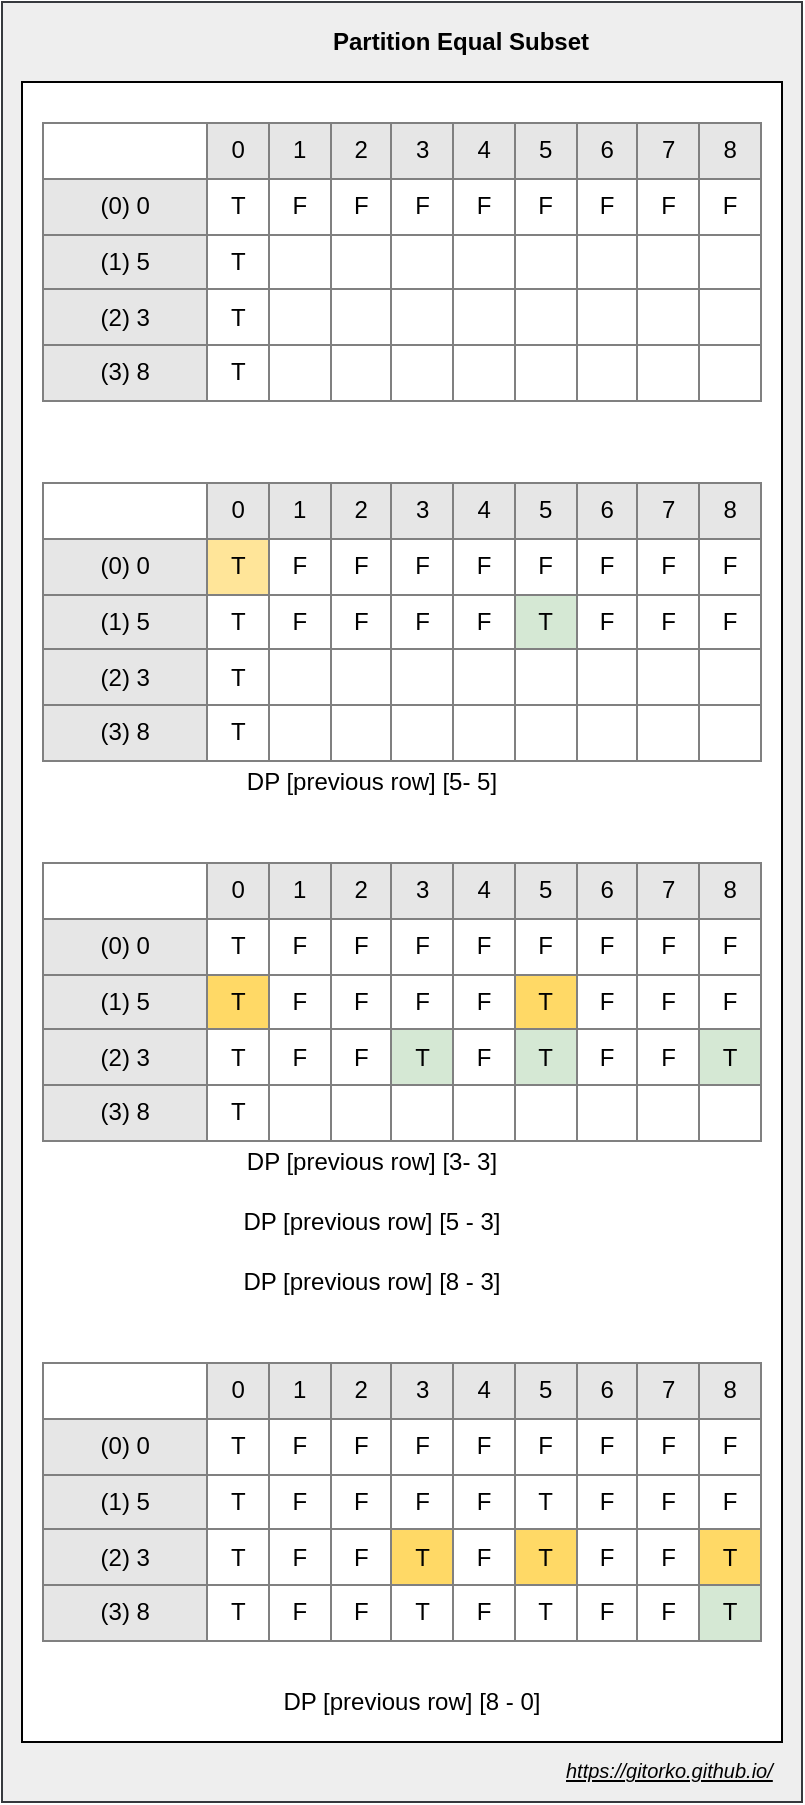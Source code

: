 <mxfile version="12.6.5" type="device"><diagram id="l_gKkpV8gHAn2WTWgXcG" name="Page-1"><mxGraphModel dx="4187" dy="5240" grid="1" gridSize="10" guides="1" tooltips="1" connect="1" arrows="1" fold="1" page="1" pageScale="1" pageWidth="500" pageHeight="1200" math="0" shadow="0"><root><mxCell id="0"/><mxCell id="1" parent="0"/><mxCell id="32xTqW1vsjAAkimX4aer-8" value="" style="rounded=0;whiteSpace=wrap;html=1;fillColor=#eeeeee;strokeColor=#36393d;" parent="1" vertex="1"><mxGeometry x="-440.0" y="-2340" width="400" height="900" as="geometry"/></mxCell><mxCell id="32xTqW1vsjAAkimX4aer-7" value="" style="rounded=0;whiteSpace=wrap;html=1;" parent="1" vertex="1"><mxGeometry x="-430.0" y="-2300" width="380" height="830" as="geometry"/></mxCell><mxCell id="OYWhIVPoLaPDVIx-nMd9-1" value="&lt;table border=&quot;1&quot; width=&quot;100%&quot; style=&quot;width: 100% ; height: 100% ; border-collapse: collapse&quot;&gt;&lt;tbody&gt;&lt;tr&gt;&lt;td align=&quot;center&quot;&gt;&lt;br&gt;&lt;/td&gt;&lt;td align=&quot;center&quot; style=&quot;background-color: rgb(230 , 230 , 230)&quot;&gt;0&lt;/td&gt;&lt;td align=&quot;center&quot; style=&quot;background-color: rgb(230 , 230 , 230)&quot;&gt;1&lt;/td&gt;&lt;td style=&quot;text-align: center ; background-color: rgb(230 , 230 , 230)&quot;&gt;2&lt;/td&gt;&lt;td style=&quot;text-align: center ; background-color: rgb(230 , 230 , 230)&quot;&gt;3&lt;/td&gt;&lt;td style=&quot;text-align: center ; background-color: rgb(230 , 230 , 230)&quot;&gt;4&lt;/td&gt;&lt;td style=&quot;text-align: center ; background-color: rgb(230 , 230 , 230)&quot;&gt;5&lt;/td&gt;&lt;td style=&quot;text-align: center ; background-color: rgb(230 , 230 , 230)&quot;&gt;6&lt;/td&gt;&lt;td style=&quot;text-align: center ; background-color: rgb(230 , 230 , 230)&quot;&gt;7&lt;/td&gt;&lt;td style=&quot;text-align: center ; background-color: rgb(230 , 230 , 230)&quot;&gt;8&lt;/td&gt;&lt;/tr&gt;&lt;tr&gt;&lt;td style=&quot;text-align: center ; background-color: rgb(230 , 230 , 230)&quot;&gt;(0) 0&lt;/td&gt;&lt;td align=&quot;center&quot;&gt;T&lt;/td&gt;&lt;td align=&quot;center&quot;&gt;F&lt;/td&gt;&lt;td style=&quot;text-align: center&quot;&gt;F&lt;/td&gt;&lt;td style=&quot;text-align: center&quot;&gt;F&lt;/td&gt;&lt;td style=&quot;text-align: center&quot;&gt;F&lt;/td&gt;&lt;td style=&quot;text-align: center&quot;&gt;F&lt;/td&gt;&lt;td style=&quot;text-align: center&quot;&gt;F&lt;/td&gt;&lt;td style=&quot;text-align: center&quot;&gt;F&lt;/td&gt;&lt;td style=&quot;text-align: center&quot;&gt;F&lt;/td&gt;&lt;/tr&gt;&lt;tr&gt;&lt;td align=&quot;center&quot; style=&quot;background-color: rgb(230 , 230 , 230)&quot;&gt;(1) 5&lt;/td&gt;&lt;td align=&quot;center&quot;&gt;T&lt;/td&gt;&lt;td align=&quot;center&quot;&gt;&lt;br&gt;&lt;/td&gt;&lt;td&gt;&lt;br&gt;&lt;/td&gt;&lt;td&gt;&lt;br&gt;&lt;/td&gt;&lt;td&gt;&lt;br&gt;&lt;/td&gt;&lt;td&gt;&lt;br&gt;&lt;/td&gt;&lt;td&gt;&lt;br&gt;&lt;/td&gt;&lt;td&gt;&lt;br&gt;&lt;/td&gt;&lt;td&gt;&lt;br&gt;&lt;/td&gt;&lt;/tr&gt;&lt;tr&gt;&lt;td style=&quot;text-align: center ; background-color: rgb(230 , 230 , 230)&quot;&gt;(2) 3&lt;/td&gt;&lt;td style=&quot;text-align: center&quot;&gt;T&lt;/td&gt;&lt;td&gt;&lt;br&gt;&lt;/td&gt;&lt;td&gt;&lt;br&gt;&lt;/td&gt;&lt;td&gt;&lt;br&gt;&lt;/td&gt;&lt;td&gt;&lt;br&gt;&lt;/td&gt;&lt;td&gt;&lt;br&gt;&lt;/td&gt;&lt;td&gt;&lt;br&gt;&lt;/td&gt;&lt;td&gt;&lt;br&gt;&lt;/td&gt;&lt;td&gt;&lt;br&gt;&lt;/td&gt;&lt;/tr&gt;&lt;tr&gt;&lt;td style=&quot;text-align: center ; background-color: rgb(230 , 230 , 230)&quot;&gt;(3) 8&lt;/td&gt;&lt;td style=&quot;text-align: center&quot;&gt;T&lt;/td&gt;&lt;td&gt;&lt;br&gt;&lt;/td&gt;&lt;td&gt;&lt;br&gt;&lt;/td&gt;&lt;td&gt;&lt;br&gt;&lt;/td&gt;&lt;td&gt;&lt;br&gt;&lt;/td&gt;&lt;td&gt;&lt;br&gt;&lt;/td&gt;&lt;td&gt;&lt;br&gt;&lt;/td&gt;&lt;td&gt;&lt;br&gt;&lt;/td&gt;&lt;td&gt;&lt;br&gt;&lt;/td&gt;&lt;/tr&gt;&lt;/tbody&gt;&lt;/table&gt;" style="text;html=1;strokeColor=none;fillColor=none;overflow=fill;" parent="1" vertex="1"><mxGeometry x="-420.0" y="-2280" width="360" height="140" as="geometry"/></mxCell><mxCell id="32xTqW1vsjAAkimX4aer-1" value="&lt;table border=&quot;1&quot; width=&quot;100%&quot; style=&quot;width: 100% ; height: 100% ; border-collapse: collapse&quot;&gt;&lt;tbody&gt;&lt;tr&gt;&lt;td align=&quot;center&quot;&gt;&lt;br&gt;&lt;/td&gt;&lt;td align=&quot;center&quot; style=&quot;background-color: rgb(230 , 230 , 230)&quot;&gt;0&lt;/td&gt;&lt;td align=&quot;center&quot; style=&quot;background-color: rgb(230 , 230 , 230)&quot;&gt;1&lt;/td&gt;&lt;td style=&quot;text-align: center ; background-color: rgb(230 , 230 , 230)&quot;&gt;2&lt;/td&gt;&lt;td style=&quot;text-align: center ; background-color: rgb(230 , 230 , 230)&quot;&gt;3&lt;/td&gt;&lt;td style=&quot;text-align: center ; background-color: rgb(230 , 230 , 230)&quot;&gt;4&lt;/td&gt;&lt;td style=&quot;text-align: center ; background-color: rgb(230 , 230 , 230)&quot;&gt;5&lt;/td&gt;&lt;td style=&quot;text-align: center ; background-color: rgb(230 , 230 , 230)&quot;&gt;6&lt;/td&gt;&lt;td style=&quot;text-align: center ; background-color: rgb(230 , 230 , 230)&quot;&gt;7&lt;/td&gt;&lt;td style=&quot;text-align: center ; background-color: rgb(230 , 230 , 230)&quot;&gt;8&lt;/td&gt;&lt;/tr&gt;&lt;tr&gt;&lt;td style=&quot;text-align: center ; background-color: rgb(230 , 230 , 230)&quot;&gt;(0) 0&lt;/td&gt;&lt;td align=&quot;center&quot; style=&quot;background-color: rgb(255 , 229 , 153)&quot;&gt;T&lt;/td&gt;&lt;td align=&quot;center&quot;&gt;F&lt;/td&gt;&lt;td style=&quot;text-align: center&quot;&gt;F&lt;/td&gt;&lt;td style=&quot;text-align: center&quot;&gt;F&lt;/td&gt;&lt;td style=&quot;text-align: center&quot;&gt;F&lt;/td&gt;&lt;td style=&quot;text-align: center&quot;&gt;F&lt;/td&gt;&lt;td style=&quot;text-align: center&quot;&gt;F&lt;/td&gt;&lt;td style=&quot;text-align: center&quot;&gt;F&lt;/td&gt;&lt;td style=&quot;text-align: center&quot;&gt;F&lt;/td&gt;&lt;/tr&gt;&lt;tr&gt;&lt;td align=&quot;center&quot; style=&quot;background-color: rgb(230 , 230 , 230)&quot;&gt;(1) 5&lt;/td&gt;&lt;td align=&quot;center&quot;&gt;T&lt;/td&gt;&lt;td align=&quot;center&quot;&gt;F&lt;/td&gt;&lt;td style=&quot;text-align: center&quot;&gt;F&lt;/td&gt;&lt;td style=&quot;text-align: center&quot;&gt;F&lt;/td&gt;&lt;td style=&quot;text-align: center&quot;&gt;F&lt;/td&gt;&lt;td style=&quot;text-align: center ; background-color: rgb(213 , 232 , 212)&quot;&gt;T&lt;/td&gt;&lt;td style=&quot;text-align: center&quot;&gt;F&lt;/td&gt;&lt;td style=&quot;text-align: center&quot;&gt;F&lt;/td&gt;&lt;td style=&quot;text-align: center&quot;&gt;F&lt;/td&gt;&lt;/tr&gt;&lt;tr&gt;&lt;td style=&quot;text-align: center ; background-color: rgb(230 , 230 , 230)&quot;&gt;(2) 3&lt;/td&gt;&lt;td style=&quot;text-align: center&quot;&gt;T&lt;/td&gt;&lt;td&gt;&lt;br&gt;&lt;/td&gt;&lt;td&gt;&lt;br&gt;&lt;/td&gt;&lt;td&gt;&lt;br&gt;&lt;/td&gt;&lt;td&gt;&lt;br&gt;&lt;/td&gt;&lt;td&gt;&lt;br&gt;&lt;/td&gt;&lt;td&gt;&lt;br&gt;&lt;/td&gt;&lt;td&gt;&lt;br&gt;&lt;/td&gt;&lt;td&gt;&lt;br&gt;&lt;/td&gt;&lt;/tr&gt;&lt;tr&gt;&lt;td style=&quot;text-align: center ; background-color: rgb(230 , 230 , 230)&quot;&gt;(3) 8&lt;/td&gt;&lt;td style=&quot;text-align: center&quot;&gt;T&lt;/td&gt;&lt;td&gt;&lt;br&gt;&lt;/td&gt;&lt;td&gt;&lt;br&gt;&lt;/td&gt;&lt;td&gt;&lt;br&gt;&lt;/td&gt;&lt;td&gt;&lt;br&gt;&lt;/td&gt;&lt;td&gt;&lt;br&gt;&lt;/td&gt;&lt;td&gt;&lt;br&gt;&lt;/td&gt;&lt;td&gt;&lt;br&gt;&lt;/td&gt;&lt;td&gt;&lt;br&gt;&lt;/td&gt;&lt;/tr&gt;&lt;/tbody&gt;&lt;/table&gt;" style="text;html=1;strokeColor=none;fillColor=none;overflow=fill;" parent="1" vertex="1"><mxGeometry x="-420.0" y="-2100" width="360" height="140" as="geometry"/></mxCell><mxCell id="32xTqW1vsjAAkimX4aer-9" value="Partition Equal Subset" style="text;html=1;strokeColor=none;fillColor=none;align=center;verticalAlign=middle;whiteSpace=wrap;rounded=0;fontStyle=1" parent="1" vertex="1"><mxGeometry x="-288.0" y="-2330" width="155" height="20" as="geometry"/></mxCell><UserObject label="&lt;font style=&quot;font-size: 10px&quot;&gt;&lt;i&gt;&lt;u&gt;https://gitorko.github.io/&lt;/u&gt;&lt;/i&gt;&lt;/font&gt;" link="https://gitorko.github.io/" id="32xTqW1vsjAAkimX4aer-10"><mxCell style="text;html=1;" parent="1" vertex="1"><mxGeometry x="-160" y="-1470" width="110" height="30" as="geometry"/></mxCell></UserObject><mxCell id="32xTqW1vsjAAkimX4aer-11" value="DP [previous row] [5- 5]" style="text;html=1;strokeColor=none;fillColor=none;align=center;verticalAlign=middle;whiteSpace=wrap;rounded=0;" parent="1" vertex="1"><mxGeometry x="-330.0" y="-1960" width="150" height="20" as="geometry"/></mxCell><mxCell id="hdaO7qUP10nrqsz9pCJh-1" value="&lt;table border=&quot;1&quot; width=&quot;100%&quot; style=&quot;width: 100% ; height: 100% ; border-collapse: collapse&quot;&gt;&lt;tbody&gt;&lt;tr&gt;&lt;td&gt;&lt;br&gt;&lt;/td&gt;&lt;td style=&quot;background-color: rgb(230 , 230 , 230)&quot;&gt;0&lt;/td&gt;&lt;td style=&quot;background-color: rgb(230 , 230 , 230)&quot;&gt;1&lt;/td&gt;&lt;td style=&quot;background-color: rgb(230 , 230 , 230)&quot;&gt;2&lt;/td&gt;&lt;td style=&quot;background-color: rgb(230 , 230 , 230)&quot;&gt;3&lt;/td&gt;&lt;td style=&quot;background-color: rgb(230 , 230 , 230)&quot;&gt;4&lt;/td&gt;&lt;td style=&quot;background-color: rgb(230 , 230 , 230)&quot;&gt;5&lt;/td&gt;&lt;td style=&quot;background-color: rgb(230 , 230 , 230)&quot;&gt;6&lt;/td&gt;&lt;td style=&quot;background-color: rgb(230 , 230 , 230)&quot;&gt;7&lt;/td&gt;&lt;td style=&quot;background-color: rgb(230 , 230 , 230)&quot;&gt;8&lt;/td&gt;&lt;/tr&gt;&lt;tr&gt;&lt;td style=&quot;background-color: rgb(230 , 230 , 230)&quot;&gt;(0) 0&lt;/td&gt;&lt;td&gt;T&lt;/td&gt;&lt;td&gt;F&lt;/td&gt;&lt;td&gt;F&lt;/td&gt;&lt;td&gt;F&lt;/td&gt;&lt;td&gt;F&lt;/td&gt;&lt;td&gt;F&lt;/td&gt;&lt;td&gt;F&lt;/td&gt;&lt;td&gt;F&lt;/td&gt;&lt;td&gt;F&lt;/td&gt;&lt;/tr&gt;&lt;tr&gt;&lt;td style=&quot;background-color: rgb(230 , 230 , 230)&quot;&gt;(1) 5&lt;/td&gt;&lt;td style=&quot;background-color: rgb(255 , 217 , 102)&quot;&gt;T&lt;/td&gt;&lt;td&gt;F&lt;/td&gt;&lt;td&gt;F&lt;/td&gt;&lt;td&gt;F&lt;/td&gt;&lt;td&gt;F&lt;/td&gt;&lt;td style=&quot;background-color: rgb(255 , 217 , 102)&quot;&gt;T&lt;/td&gt;&lt;td&gt;F&lt;/td&gt;&lt;td&gt;F&lt;/td&gt;&lt;td&gt;F&lt;/td&gt;&lt;/tr&gt;&lt;tr&gt;&lt;td style=&quot;background-color: rgb(230 , 230 , 230)&quot;&gt;(2) 3&lt;/td&gt;&lt;td&gt;T&lt;/td&gt;&lt;td&gt;F&lt;/td&gt;&lt;td&gt;F&lt;/td&gt;&lt;td style=&quot;background-color: rgb(213 , 232 , 212)&quot;&gt;T&lt;/td&gt;&lt;td&gt;F&lt;/td&gt;&lt;td style=&quot;background-color: rgb(213 , 232 , 212)&quot;&gt;T&lt;/td&gt;&lt;td&gt;F&lt;/td&gt;&lt;td&gt;F&lt;/td&gt;&lt;td style=&quot;background-color: rgb(213 , 232 , 212)&quot;&gt;T&lt;/td&gt;&lt;/tr&gt;&lt;tr&gt;&lt;td style=&quot;background-color: rgb(230 , 230 , 230)&quot;&gt;(3) 8&lt;/td&gt;&lt;td&gt;T&lt;/td&gt;&lt;td&gt;&lt;br&gt;&lt;/td&gt;&lt;td&gt;&lt;br&gt;&lt;/td&gt;&lt;td&gt;&lt;br&gt;&lt;/td&gt;&lt;td&gt;&lt;br&gt;&lt;/td&gt;&lt;td&gt;&lt;br&gt;&lt;/td&gt;&lt;td&gt;&lt;br&gt;&lt;/td&gt;&lt;td&gt;&lt;br&gt;&lt;/td&gt;&lt;td&gt;&lt;br&gt;&lt;/td&gt;&lt;/tr&gt;&lt;/tbody&gt;&lt;/table&gt;" style="text;html=1;strokeColor=none;fillColor=none;overflow=fill;align=center;" vertex="1" parent="1"><mxGeometry x="-420.0" y="-1910" width="360" height="140" as="geometry"/></mxCell><mxCell id="hdaO7qUP10nrqsz9pCJh-2" value="DP [previous row] [3- 3]" style="text;html=1;strokeColor=none;fillColor=none;align=center;verticalAlign=middle;whiteSpace=wrap;rounded=0;" vertex="1" parent="1"><mxGeometry x="-330.0" y="-1770" width="150" height="20" as="geometry"/></mxCell><mxCell id="hdaO7qUP10nrqsz9pCJh-3" value="DP [previous row] [5 - 3]" style="text;html=1;strokeColor=none;fillColor=none;align=center;verticalAlign=middle;whiteSpace=wrap;rounded=0;" vertex="1" parent="1"><mxGeometry x="-330.0" y="-1740" width="150" height="20" as="geometry"/></mxCell><mxCell id="hdaO7qUP10nrqsz9pCJh-4" value="DP [previous row] [8 - 3]" style="text;html=1;strokeColor=none;fillColor=none;align=center;verticalAlign=middle;whiteSpace=wrap;rounded=0;" vertex="1" parent="1"><mxGeometry x="-330.0" y="-1710" width="150" height="20" as="geometry"/></mxCell><mxCell id="hdaO7qUP10nrqsz9pCJh-5" value="&lt;table border=&quot;1&quot; width=&quot;100%&quot; style=&quot;width: 100% ; height: 100% ; border-collapse: collapse&quot;&gt;&lt;tbody&gt;&lt;tr&gt;&lt;td&gt;&lt;br&gt;&lt;/td&gt;&lt;td style=&quot;background-color: rgb(230 , 230 , 230)&quot;&gt;0&lt;/td&gt;&lt;td style=&quot;background-color: rgb(230 , 230 , 230)&quot;&gt;1&lt;/td&gt;&lt;td style=&quot;background-color: rgb(230 , 230 , 230)&quot;&gt;2&lt;/td&gt;&lt;td style=&quot;background-color: rgb(230 , 230 , 230)&quot;&gt;3&lt;/td&gt;&lt;td style=&quot;background-color: rgb(230 , 230 , 230)&quot;&gt;4&lt;/td&gt;&lt;td style=&quot;background-color: rgb(230 , 230 , 230)&quot;&gt;5&lt;/td&gt;&lt;td style=&quot;background-color: rgb(230 , 230 , 230)&quot;&gt;6&lt;/td&gt;&lt;td style=&quot;background-color: rgb(230 , 230 , 230)&quot;&gt;7&lt;/td&gt;&lt;td style=&quot;background-color: rgb(230 , 230 , 230)&quot;&gt;8&lt;/td&gt;&lt;/tr&gt;&lt;tr&gt;&lt;td style=&quot;background-color: rgb(230 , 230 , 230)&quot;&gt;(0) 0&lt;/td&gt;&lt;td&gt;T&lt;/td&gt;&lt;td&gt;F&lt;/td&gt;&lt;td&gt;F&lt;/td&gt;&lt;td&gt;F&lt;/td&gt;&lt;td&gt;F&lt;/td&gt;&lt;td&gt;F&lt;/td&gt;&lt;td&gt;F&lt;/td&gt;&lt;td&gt;F&lt;/td&gt;&lt;td&gt;F&lt;/td&gt;&lt;/tr&gt;&lt;tr&gt;&lt;td style=&quot;background-color: rgb(230 , 230 , 230)&quot;&gt;(1) 5&lt;/td&gt;&lt;td&gt;T&lt;/td&gt;&lt;td&gt;F&lt;/td&gt;&lt;td&gt;F&lt;/td&gt;&lt;td&gt;F&lt;/td&gt;&lt;td&gt;F&lt;/td&gt;&lt;td&gt;T&lt;/td&gt;&lt;td&gt;F&lt;/td&gt;&lt;td&gt;F&lt;/td&gt;&lt;td&gt;F&lt;/td&gt;&lt;/tr&gt;&lt;tr&gt;&lt;td style=&quot;background-color: rgb(230 , 230 , 230)&quot;&gt;(2) 3&lt;/td&gt;&lt;td&gt;T&lt;/td&gt;&lt;td&gt;F&lt;/td&gt;&lt;td&gt;F&lt;/td&gt;&lt;td style=&quot;background-color: rgb(255 , 217 , 102)&quot;&gt;T&lt;/td&gt;&lt;td&gt;F&lt;/td&gt;&lt;td style=&quot;background-color: rgb(255 , 217 , 102)&quot;&gt;T&lt;/td&gt;&lt;td&gt;F&lt;/td&gt;&lt;td&gt;F&lt;/td&gt;&lt;td style=&quot;background-color: rgb(255 , 217 , 102)&quot;&gt;T&lt;/td&gt;&lt;/tr&gt;&lt;tr&gt;&lt;td style=&quot;background-color: rgb(230 , 230 , 230)&quot;&gt;(3) 8&lt;/td&gt;&lt;td&gt;T&lt;/td&gt;&lt;td&gt;F&lt;/td&gt;&lt;td&gt;F&lt;/td&gt;&lt;td&gt;T&lt;/td&gt;&lt;td&gt;F&lt;/td&gt;&lt;td&gt;T&lt;/td&gt;&lt;td&gt;F&lt;/td&gt;&lt;td&gt;F&lt;/td&gt;&lt;td style=&quot;background-color: rgb(213 , 232 , 212)&quot;&gt;T&lt;/td&gt;&lt;/tr&gt;&lt;/tbody&gt;&lt;/table&gt;" style="text;html=1;strokeColor=none;fillColor=none;overflow=fill;align=center;" vertex="1" parent="1"><mxGeometry x="-420.0" y="-1660" width="360" height="140" as="geometry"/></mxCell><mxCell id="hdaO7qUP10nrqsz9pCJh-6" value="DP [previous row] [8 - 0]" style="text;html=1;strokeColor=none;fillColor=none;align=center;verticalAlign=middle;whiteSpace=wrap;rounded=0;" vertex="1" parent="1"><mxGeometry x="-310.0" y="-1500" width="150" height="20" as="geometry"/></mxCell></root></mxGraphModel></diagram></mxfile>